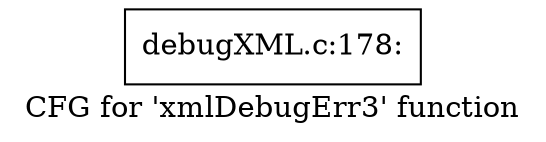 digraph "CFG for 'xmlDebugErr3' function" {
	label="CFG for 'xmlDebugErr3' function";

	Node0x4ad8d70 [shape=record,label="{debugXML.c:178:}"];
}
